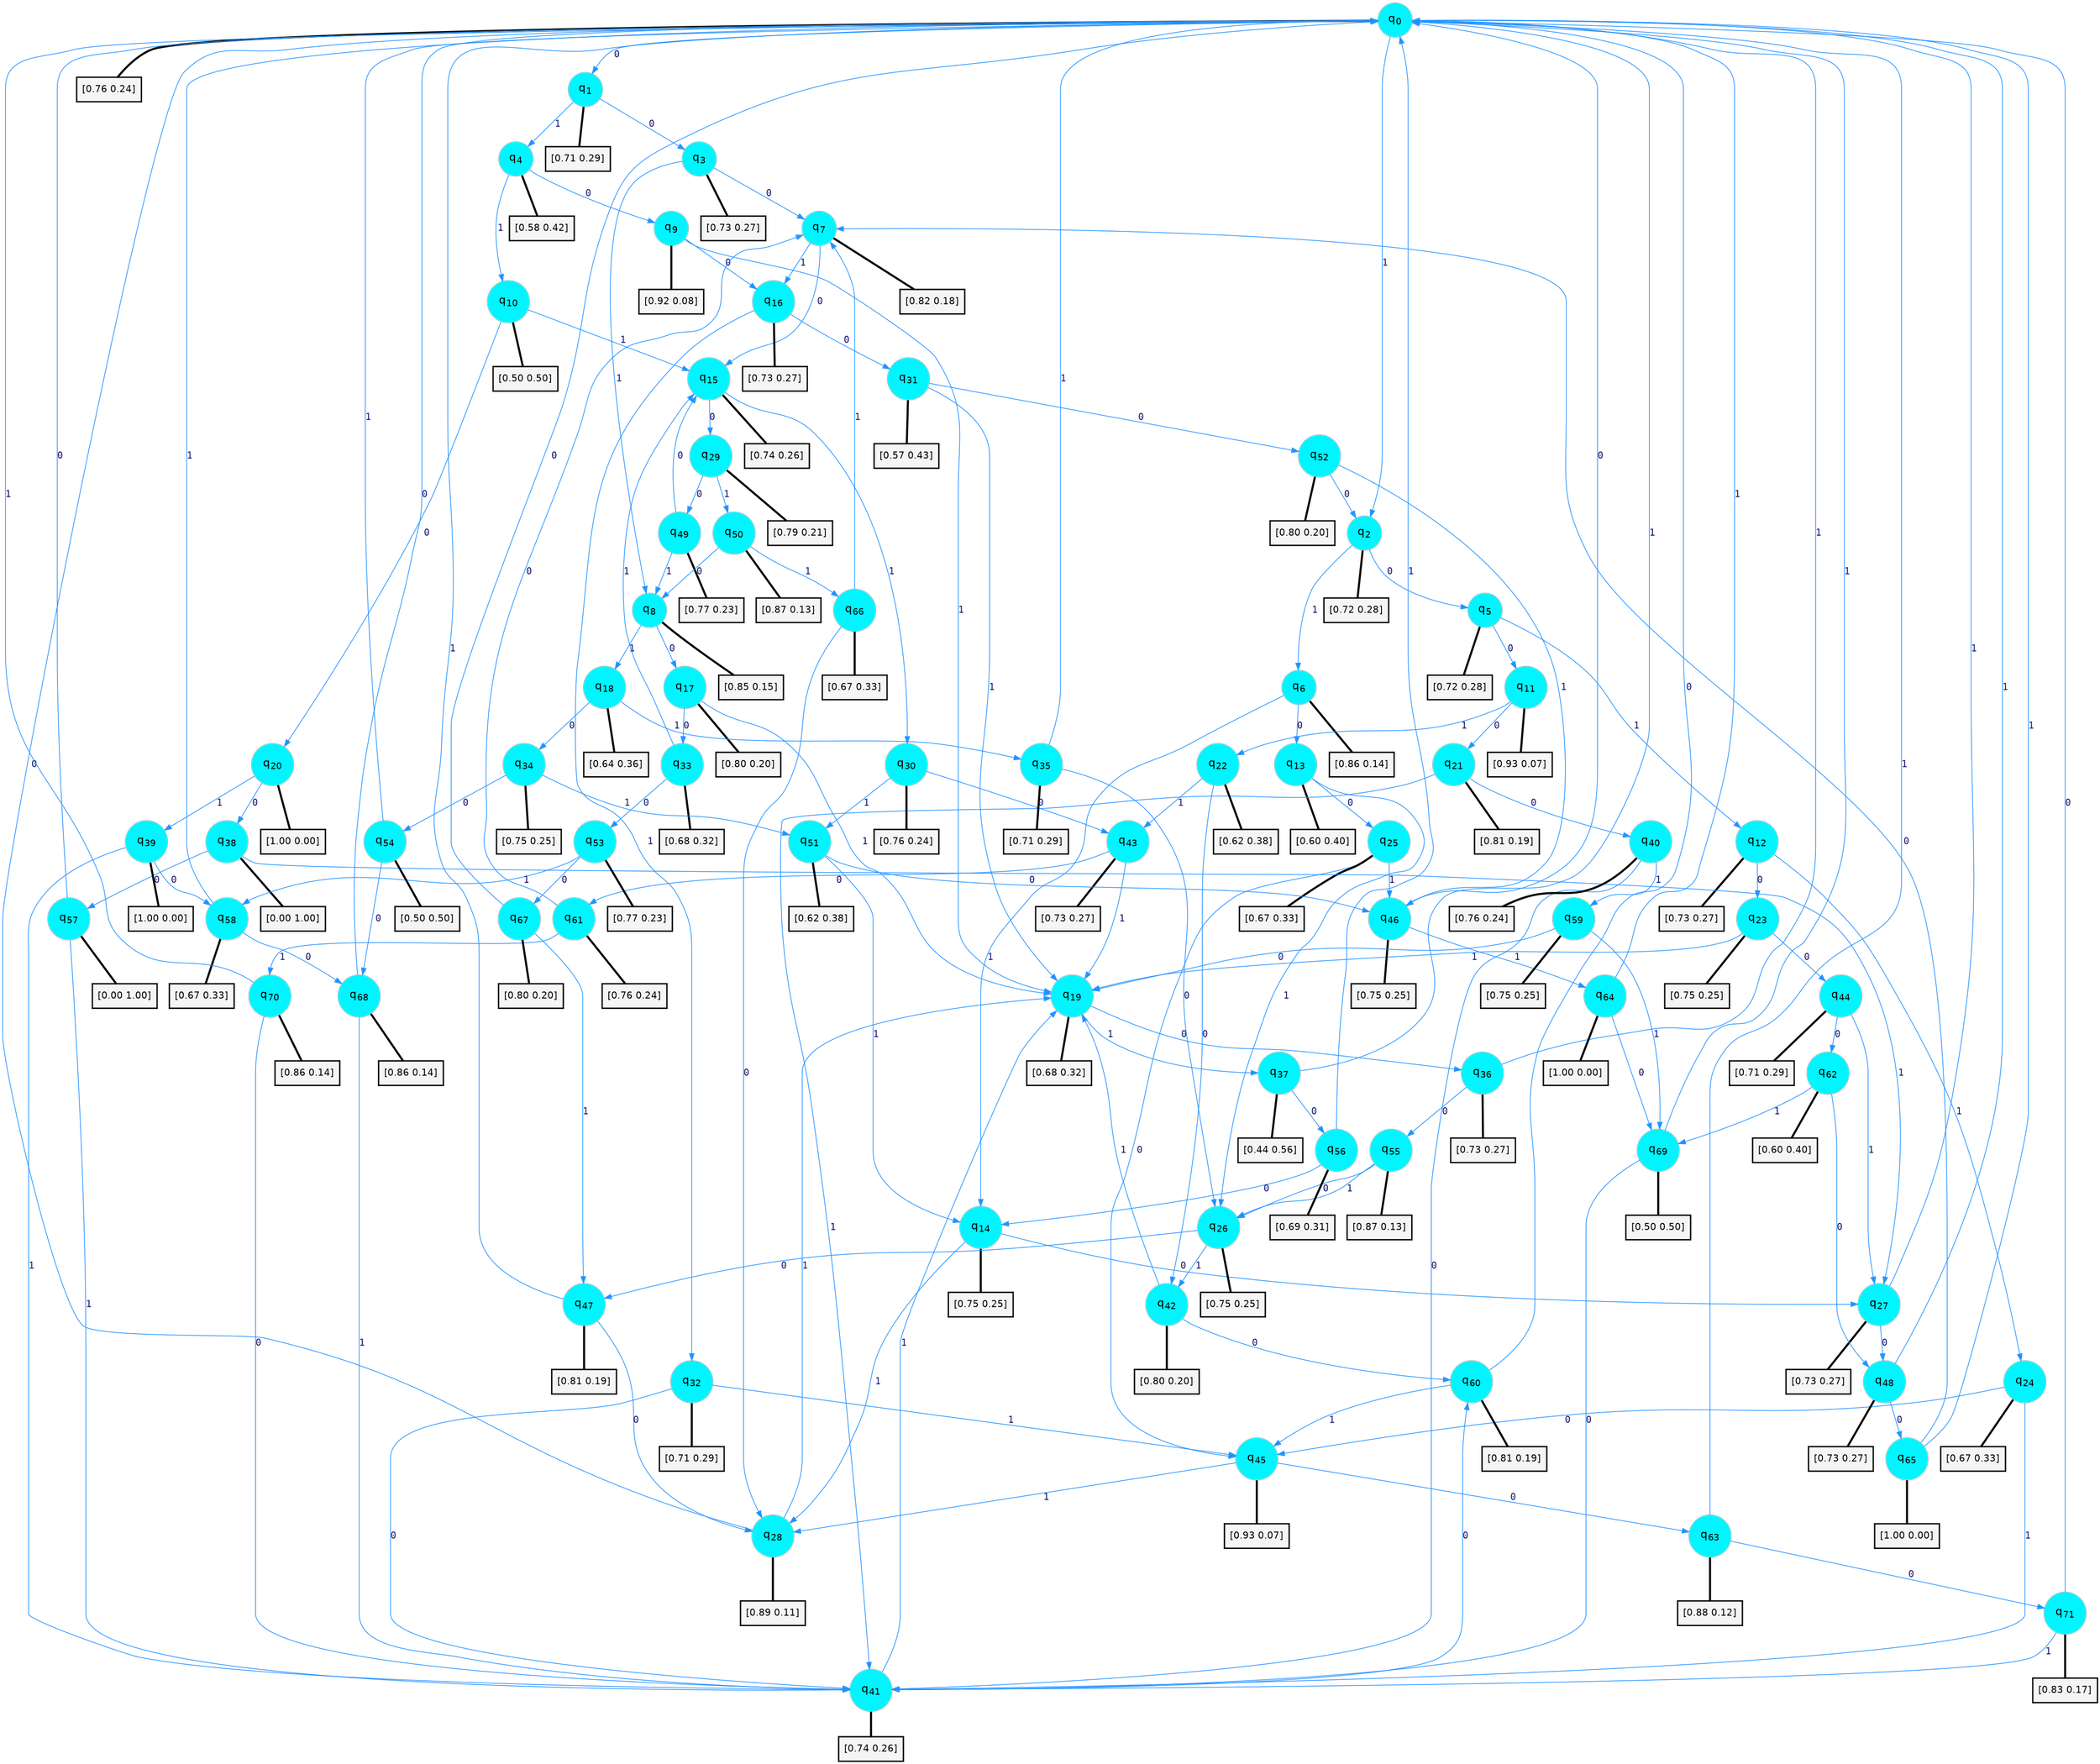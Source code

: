 digraph G {
graph [
bgcolor=transparent, dpi=300, rankdir=TD, size="40,25"];
node [
color=gray, fillcolor=turquoise1, fontcolor=black, fontname=Helvetica, fontsize=16, fontweight=bold, shape=circle, style=filled];
edge [
arrowsize=1, color=dodgerblue1, fontcolor=midnightblue, fontname=courier, fontweight=bold, penwidth=1, style=solid, weight=20];
0[label=<q<SUB>0</SUB>>];
1[label=<q<SUB>1</SUB>>];
2[label=<q<SUB>2</SUB>>];
3[label=<q<SUB>3</SUB>>];
4[label=<q<SUB>4</SUB>>];
5[label=<q<SUB>5</SUB>>];
6[label=<q<SUB>6</SUB>>];
7[label=<q<SUB>7</SUB>>];
8[label=<q<SUB>8</SUB>>];
9[label=<q<SUB>9</SUB>>];
10[label=<q<SUB>10</SUB>>];
11[label=<q<SUB>11</SUB>>];
12[label=<q<SUB>12</SUB>>];
13[label=<q<SUB>13</SUB>>];
14[label=<q<SUB>14</SUB>>];
15[label=<q<SUB>15</SUB>>];
16[label=<q<SUB>16</SUB>>];
17[label=<q<SUB>17</SUB>>];
18[label=<q<SUB>18</SUB>>];
19[label=<q<SUB>19</SUB>>];
20[label=<q<SUB>20</SUB>>];
21[label=<q<SUB>21</SUB>>];
22[label=<q<SUB>22</SUB>>];
23[label=<q<SUB>23</SUB>>];
24[label=<q<SUB>24</SUB>>];
25[label=<q<SUB>25</SUB>>];
26[label=<q<SUB>26</SUB>>];
27[label=<q<SUB>27</SUB>>];
28[label=<q<SUB>28</SUB>>];
29[label=<q<SUB>29</SUB>>];
30[label=<q<SUB>30</SUB>>];
31[label=<q<SUB>31</SUB>>];
32[label=<q<SUB>32</SUB>>];
33[label=<q<SUB>33</SUB>>];
34[label=<q<SUB>34</SUB>>];
35[label=<q<SUB>35</SUB>>];
36[label=<q<SUB>36</SUB>>];
37[label=<q<SUB>37</SUB>>];
38[label=<q<SUB>38</SUB>>];
39[label=<q<SUB>39</SUB>>];
40[label=<q<SUB>40</SUB>>];
41[label=<q<SUB>41</SUB>>];
42[label=<q<SUB>42</SUB>>];
43[label=<q<SUB>43</SUB>>];
44[label=<q<SUB>44</SUB>>];
45[label=<q<SUB>45</SUB>>];
46[label=<q<SUB>46</SUB>>];
47[label=<q<SUB>47</SUB>>];
48[label=<q<SUB>48</SUB>>];
49[label=<q<SUB>49</SUB>>];
50[label=<q<SUB>50</SUB>>];
51[label=<q<SUB>51</SUB>>];
52[label=<q<SUB>52</SUB>>];
53[label=<q<SUB>53</SUB>>];
54[label=<q<SUB>54</SUB>>];
55[label=<q<SUB>55</SUB>>];
56[label=<q<SUB>56</SUB>>];
57[label=<q<SUB>57</SUB>>];
58[label=<q<SUB>58</SUB>>];
59[label=<q<SUB>59</SUB>>];
60[label=<q<SUB>60</SUB>>];
61[label=<q<SUB>61</SUB>>];
62[label=<q<SUB>62</SUB>>];
63[label=<q<SUB>63</SUB>>];
64[label=<q<SUB>64</SUB>>];
65[label=<q<SUB>65</SUB>>];
66[label=<q<SUB>66</SUB>>];
67[label=<q<SUB>67</SUB>>];
68[label=<q<SUB>68</SUB>>];
69[label=<q<SUB>69</SUB>>];
70[label=<q<SUB>70</SUB>>];
71[label=<q<SUB>71</SUB>>];
72[label="[0.76 0.24]", shape=box,fontcolor=black, fontname=Helvetica, fontsize=14, penwidth=2, fillcolor=whitesmoke,color=black];
73[label="[0.71 0.29]", shape=box,fontcolor=black, fontname=Helvetica, fontsize=14, penwidth=2, fillcolor=whitesmoke,color=black];
74[label="[0.72 0.28]", shape=box,fontcolor=black, fontname=Helvetica, fontsize=14, penwidth=2, fillcolor=whitesmoke,color=black];
75[label="[0.73 0.27]", shape=box,fontcolor=black, fontname=Helvetica, fontsize=14, penwidth=2, fillcolor=whitesmoke,color=black];
76[label="[0.58 0.42]", shape=box,fontcolor=black, fontname=Helvetica, fontsize=14, penwidth=2, fillcolor=whitesmoke,color=black];
77[label="[0.72 0.28]", shape=box,fontcolor=black, fontname=Helvetica, fontsize=14, penwidth=2, fillcolor=whitesmoke,color=black];
78[label="[0.86 0.14]", shape=box,fontcolor=black, fontname=Helvetica, fontsize=14, penwidth=2, fillcolor=whitesmoke,color=black];
79[label="[0.82 0.18]", shape=box,fontcolor=black, fontname=Helvetica, fontsize=14, penwidth=2, fillcolor=whitesmoke,color=black];
80[label="[0.85 0.15]", shape=box,fontcolor=black, fontname=Helvetica, fontsize=14, penwidth=2, fillcolor=whitesmoke,color=black];
81[label="[0.92 0.08]", shape=box,fontcolor=black, fontname=Helvetica, fontsize=14, penwidth=2, fillcolor=whitesmoke,color=black];
82[label="[0.50 0.50]", shape=box,fontcolor=black, fontname=Helvetica, fontsize=14, penwidth=2, fillcolor=whitesmoke,color=black];
83[label="[0.93 0.07]", shape=box,fontcolor=black, fontname=Helvetica, fontsize=14, penwidth=2, fillcolor=whitesmoke,color=black];
84[label="[0.73 0.27]", shape=box,fontcolor=black, fontname=Helvetica, fontsize=14, penwidth=2, fillcolor=whitesmoke,color=black];
85[label="[0.60 0.40]", shape=box,fontcolor=black, fontname=Helvetica, fontsize=14, penwidth=2, fillcolor=whitesmoke,color=black];
86[label="[0.75 0.25]", shape=box,fontcolor=black, fontname=Helvetica, fontsize=14, penwidth=2, fillcolor=whitesmoke,color=black];
87[label="[0.74 0.26]", shape=box,fontcolor=black, fontname=Helvetica, fontsize=14, penwidth=2, fillcolor=whitesmoke,color=black];
88[label="[0.73 0.27]", shape=box,fontcolor=black, fontname=Helvetica, fontsize=14, penwidth=2, fillcolor=whitesmoke,color=black];
89[label="[0.80 0.20]", shape=box,fontcolor=black, fontname=Helvetica, fontsize=14, penwidth=2, fillcolor=whitesmoke,color=black];
90[label="[0.64 0.36]", shape=box,fontcolor=black, fontname=Helvetica, fontsize=14, penwidth=2, fillcolor=whitesmoke,color=black];
91[label="[0.68 0.32]", shape=box,fontcolor=black, fontname=Helvetica, fontsize=14, penwidth=2, fillcolor=whitesmoke,color=black];
92[label="[1.00 0.00]", shape=box,fontcolor=black, fontname=Helvetica, fontsize=14, penwidth=2, fillcolor=whitesmoke,color=black];
93[label="[0.81 0.19]", shape=box,fontcolor=black, fontname=Helvetica, fontsize=14, penwidth=2, fillcolor=whitesmoke,color=black];
94[label="[0.62 0.38]", shape=box,fontcolor=black, fontname=Helvetica, fontsize=14, penwidth=2, fillcolor=whitesmoke,color=black];
95[label="[0.75 0.25]", shape=box,fontcolor=black, fontname=Helvetica, fontsize=14, penwidth=2, fillcolor=whitesmoke,color=black];
96[label="[0.67 0.33]", shape=box,fontcolor=black, fontname=Helvetica, fontsize=14, penwidth=2, fillcolor=whitesmoke,color=black];
97[label="[0.67 0.33]", shape=box,fontcolor=black, fontname=Helvetica, fontsize=14, penwidth=2, fillcolor=whitesmoke,color=black];
98[label="[0.75 0.25]", shape=box,fontcolor=black, fontname=Helvetica, fontsize=14, penwidth=2, fillcolor=whitesmoke,color=black];
99[label="[0.73 0.27]", shape=box,fontcolor=black, fontname=Helvetica, fontsize=14, penwidth=2, fillcolor=whitesmoke,color=black];
100[label="[0.89 0.11]", shape=box,fontcolor=black, fontname=Helvetica, fontsize=14, penwidth=2, fillcolor=whitesmoke,color=black];
101[label="[0.79 0.21]", shape=box,fontcolor=black, fontname=Helvetica, fontsize=14, penwidth=2, fillcolor=whitesmoke,color=black];
102[label="[0.76 0.24]", shape=box,fontcolor=black, fontname=Helvetica, fontsize=14, penwidth=2, fillcolor=whitesmoke,color=black];
103[label="[0.57 0.43]", shape=box,fontcolor=black, fontname=Helvetica, fontsize=14, penwidth=2, fillcolor=whitesmoke,color=black];
104[label="[0.71 0.29]", shape=box,fontcolor=black, fontname=Helvetica, fontsize=14, penwidth=2, fillcolor=whitesmoke,color=black];
105[label="[0.68 0.32]", shape=box,fontcolor=black, fontname=Helvetica, fontsize=14, penwidth=2, fillcolor=whitesmoke,color=black];
106[label="[0.75 0.25]", shape=box,fontcolor=black, fontname=Helvetica, fontsize=14, penwidth=2, fillcolor=whitesmoke,color=black];
107[label="[0.71 0.29]", shape=box,fontcolor=black, fontname=Helvetica, fontsize=14, penwidth=2, fillcolor=whitesmoke,color=black];
108[label="[0.73 0.27]", shape=box,fontcolor=black, fontname=Helvetica, fontsize=14, penwidth=2, fillcolor=whitesmoke,color=black];
109[label="[0.44 0.56]", shape=box,fontcolor=black, fontname=Helvetica, fontsize=14, penwidth=2, fillcolor=whitesmoke,color=black];
110[label="[0.00 1.00]", shape=box,fontcolor=black, fontname=Helvetica, fontsize=14, penwidth=2, fillcolor=whitesmoke,color=black];
111[label="[1.00 0.00]", shape=box,fontcolor=black, fontname=Helvetica, fontsize=14, penwidth=2, fillcolor=whitesmoke,color=black];
112[label="[0.76 0.24]", shape=box,fontcolor=black, fontname=Helvetica, fontsize=14, penwidth=2, fillcolor=whitesmoke,color=black];
113[label="[0.74 0.26]", shape=box,fontcolor=black, fontname=Helvetica, fontsize=14, penwidth=2, fillcolor=whitesmoke,color=black];
114[label="[0.80 0.20]", shape=box,fontcolor=black, fontname=Helvetica, fontsize=14, penwidth=2, fillcolor=whitesmoke,color=black];
115[label="[0.73 0.27]", shape=box,fontcolor=black, fontname=Helvetica, fontsize=14, penwidth=2, fillcolor=whitesmoke,color=black];
116[label="[0.71 0.29]", shape=box,fontcolor=black, fontname=Helvetica, fontsize=14, penwidth=2, fillcolor=whitesmoke,color=black];
117[label="[0.93 0.07]", shape=box,fontcolor=black, fontname=Helvetica, fontsize=14, penwidth=2, fillcolor=whitesmoke,color=black];
118[label="[0.75 0.25]", shape=box,fontcolor=black, fontname=Helvetica, fontsize=14, penwidth=2, fillcolor=whitesmoke,color=black];
119[label="[0.81 0.19]", shape=box,fontcolor=black, fontname=Helvetica, fontsize=14, penwidth=2, fillcolor=whitesmoke,color=black];
120[label="[0.73 0.27]", shape=box,fontcolor=black, fontname=Helvetica, fontsize=14, penwidth=2, fillcolor=whitesmoke,color=black];
121[label="[0.77 0.23]", shape=box,fontcolor=black, fontname=Helvetica, fontsize=14, penwidth=2, fillcolor=whitesmoke,color=black];
122[label="[0.87 0.13]", shape=box,fontcolor=black, fontname=Helvetica, fontsize=14, penwidth=2, fillcolor=whitesmoke,color=black];
123[label="[0.62 0.38]", shape=box,fontcolor=black, fontname=Helvetica, fontsize=14, penwidth=2, fillcolor=whitesmoke,color=black];
124[label="[0.80 0.20]", shape=box,fontcolor=black, fontname=Helvetica, fontsize=14, penwidth=2, fillcolor=whitesmoke,color=black];
125[label="[0.77 0.23]", shape=box,fontcolor=black, fontname=Helvetica, fontsize=14, penwidth=2, fillcolor=whitesmoke,color=black];
126[label="[0.50 0.50]", shape=box,fontcolor=black, fontname=Helvetica, fontsize=14, penwidth=2, fillcolor=whitesmoke,color=black];
127[label="[0.87 0.13]", shape=box,fontcolor=black, fontname=Helvetica, fontsize=14, penwidth=2, fillcolor=whitesmoke,color=black];
128[label="[0.69 0.31]", shape=box,fontcolor=black, fontname=Helvetica, fontsize=14, penwidth=2, fillcolor=whitesmoke,color=black];
129[label="[0.00 1.00]", shape=box,fontcolor=black, fontname=Helvetica, fontsize=14, penwidth=2, fillcolor=whitesmoke,color=black];
130[label="[0.67 0.33]", shape=box,fontcolor=black, fontname=Helvetica, fontsize=14, penwidth=2, fillcolor=whitesmoke,color=black];
131[label="[0.75 0.25]", shape=box,fontcolor=black, fontname=Helvetica, fontsize=14, penwidth=2, fillcolor=whitesmoke,color=black];
132[label="[0.81 0.19]", shape=box,fontcolor=black, fontname=Helvetica, fontsize=14, penwidth=2, fillcolor=whitesmoke,color=black];
133[label="[0.76 0.24]", shape=box,fontcolor=black, fontname=Helvetica, fontsize=14, penwidth=2, fillcolor=whitesmoke,color=black];
134[label="[0.60 0.40]", shape=box,fontcolor=black, fontname=Helvetica, fontsize=14, penwidth=2, fillcolor=whitesmoke,color=black];
135[label="[0.88 0.12]", shape=box,fontcolor=black, fontname=Helvetica, fontsize=14, penwidth=2, fillcolor=whitesmoke,color=black];
136[label="[1.00 0.00]", shape=box,fontcolor=black, fontname=Helvetica, fontsize=14, penwidth=2, fillcolor=whitesmoke,color=black];
137[label="[1.00 0.00]", shape=box,fontcolor=black, fontname=Helvetica, fontsize=14, penwidth=2, fillcolor=whitesmoke,color=black];
138[label="[0.67 0.33]", shape=box,fontcolor=black, fontname=Helvetica, fontsize=14, penwidth=2, fillcolor=whitesmoke,color=black];
139[label="[0.80 0.20]", shape=box,fontcolor=black, fontname=Helvetica, fontsize=14, penwidth=2, fillcolor=whitesmoke,color=black];
140[label="[0.86 0.14]", shape=box,fontcolor=black, fontname=Helvetica, fontsize=14, penwidth=2, fillcolor=whitesmoke,color=black];
141[label="[0.50 0.50]", shape=box,fontcolor=black, fontname=Helvetica, fontsize=14, penwidth=2, fillcolor=whitesmoke,color=black];
142[label="[0.86 0.14]", shape=box,fontcolor=black, fontname=Helvetica, fontsize=14, penwidth=2, fillcolor=whitesmoke,color=black];
143[label="[0.83 0.17]", shape=box,fontcolor=black, fontname=Helvetica, fontsize=14, penwidth=2, fillcolor=whitesmoke,color=black];
0->1 [label=0];
0->2 [label=1];
0->72 [arrowhead=none, penwidth=3,color=black];
1->3 [label=0];
1->4 [label=1];
1->73 [arrowhead=none, penwidth=3,color=black];
2->5 [label=0];
2->6 [label=1];
2->74 [arrowhead=none, penwidth=3,color=black];
3->7 [label=0];
3->8 [label=1];
3->75 [arrowhead=none, penwidth=3,color=black];
4->9 [label=0];
4->10 [label=1];
4->76 [arrowhead=none, penwidth=3,color=black];
5->11 [label=0];
5->12 [label=1];
5->77 [arrowhead=none, penwidth=3,color=black];
6->13 [label=0];
6->14 [label=1];
6->78 [arrowhead=none, penwidth=3,color=black];
7->15 [label=0];
7->16 [label=1];
7->79 [arrowhead=none, penwidth=3,color=black];
8->17 [label=0];
8->18 [label=1];
8->80 [arrowhead=none, penwidth=3,color=black];
9->16 [label=0];
9->19 [label=1];
9->81 [arrowhead=none, penwidth=3,color=black];
10->20 [label=0];
10->15 [label=1];
10->82 [arrowhead=none, penwidth=3,color=black];
11->21 [label=0];
11->22 [label=1];
11->83 [arrowhead=none, penwidth=3,color=black];
12->23 [label=0];
12->24 [label=1];
12->84 [arrowhead=none, penwidth=3,color=black];
13->25 [label=0];
13->26 [label=1];
13->85 [arrowhead=none, penwidth=3,color=black];
14->27 [label=0];
14->28 [label=1];
14->86 [arrowhead=none, penwidth=3,color=black];
15->29 [label=0];
15->30 [label=1];
15->87 [arrowhead=none, penwidth=3,color=black];
16->31 [label=0];
16->32 [label=1];
16->88 [arrowhead=none, penwidth=3,color=black];
17->33 [label=0];
17->19 [label=1];
17->89 [arrowhead=none, penwidth=3,color=black];
18->34 [label=0];
18->35 [label=1];
18->90 [arrowhead=none, penwidth=3,color=black];
19->36 [label=0];
19->37 [label=1];
19->91 [arrowhead=none, penwidth=3,color=black];
20->38 [label=0];
20->39 [label=1];
20->92 [arrowhead=none, penwidth=3,color=black];
21->40 [label=0];
21->41 [label=1];
21->93 [arrowhead=none, penwidth=3,color=black];
22->42 [label=0];
22->43 [label=1];
22->94 [arrowhead=none, penwidth=3,color=black];
23->44 [label=0];
23->19 [label=1];
23->95 [arrowhead=none, penwidth=3,color=black];
24->45 [label=0];
24->41 [label=1];
24->96 [arrowhead=none, penwidth=3,color=black];
25->45 [label=0];
25->46 [label=1];
25->97 [arrowhead=none, penwidth=3,color=black];
26->47 [label=0];
26->42 [label=1];
26->98 [arrowhead=none, penwidth=3,color=black];
27->48 [label=0];
27->0 [label=1];
27->99 [arrowhead=none, penwidth=3,color=black];
28->0 [label=0];
28->19 [label=1];
28->100 [arrowhead=none, penwidth=3,color=black];
29->49 [label=0];
29->50 [label=1];
29->101 [arrowhead=none, penwidth=3,color=black];
30->43 [label=0];
30->51 [label=1];
30->102 [arrowhead=none, penwidth=3,color=black];
31->52 [label=0];
31->19 [label=1];
31->103 [arrowhead=none, penwidth=3,color=black];
32->41 [label=0];
32->45 [label=1];
32->104 [arrowhead=none, penwidth=3,color=black];
33->53 [label=0];
33->15 [label=1];
33->105 [arrowhead=none, penwidth=3,color=black];
34->54 [label=0];
34->51 [label=1];
34->106 [arrowhead=none, penwidth=3,color=black];
35->26 [label=0];
35->0 [label=1];
35->107 [arrowhead=none, penwidth=3,color=black];
36->55 [label=0];
36->0 [label=1];
36->108 [arrowhead=none, penwidth=3,color=black];
37->56 [label=0];
37->0 [label=1];
37->109 [arrowhead=none, penwidth=3,color=black];
38->57 [label=0];
38->27 [label=1];
38->110 [arrowhead=none, penwidth=3,color=black];
39->58 [label=0];
39->41 [label=1];
39->111 [arrowhead=none, penwidth=3,color=black];
40->41 [label=0];
40->59 [label=1];
40->112 [arrowhead=none, penwidth=3,color=black];
41->60 [label=0];
41->19 [label=1];
41->113 [arrowhead=none, penwidth=3,color=black];
42->60 [label=0];
42->19 [label=1];
42->114 [arrowhead=none, penwidth=3,color=black];
43->61 [label=0];
43->19 [label=1];
43->115 [arrowhead=none, penwidth=3,color=black];
44->62 [label=0];
44->27 [label=1];
44->116 [arrowhead=none, penwidth=3,color=black];
45->63 [label=0];
45->28 [label=1];
45->117 [arrowhead=none, penwidth=3,color=black];
46->0 [label=0];
46->64 [label=1];
46->118 [arrowhead=none, penwidth=3,color=black];
47->28 [label=0];
47->0 [label=1];
47->119 [arrowhead=none, penwidth=3,color=black];
48->65 [label=0];
48->0 [label=1];
48->120 [arrowhead=none, penwidth=3,color=black];
49->15 [label=0];
49->8 [label=1];
49->121 [arrowhead=none, penwidth=3,color=black];
50->8 [label=0];
50->66 [label=1];
50->122 [arrowhead=none, penwidth=3,color=black];
51->46 [label=0];
51->14 [label=1];
51->123 [arrowhead=none, penwidth=3,color=black];
52->2 [label=0];
52->46 [label=1];
52->124 [arrowhead=none, penwidth=3,color=black];
53->67 [label=0];
53->58 [label=1];
53->125 [arrowhead=none, penwidth=3,color=black];
54->68 [label=0];
54->0 [label=1];
54->126 [arrowhead=none, penwidth=3,color=black];
55->26 [label=0];
55->26 [label=1];
55->127 [arrowhead=none, penwidth=3,color=black];
56->14 [label=0];
56->0 [label=1];
56->128 [arrowhead=none, penwidth=3,color=black];
57->0 [label=0];
57->41 [label=1];
57->129 [arrowhead=none, penwidth=3,color=black];
58->68 [label=0];
58->0 [label=1];
58->130 [arrowhead=none, penwidth=3,color=black];
59->19 [label=0];
59->69 [label=1];
59->131 [arrowhead=none, penwidth=3,color=black];
60->0 [label=0];
60->45 [label=1];
60->132 [arrowhead=none, penwidth=3,color=black];
61->7 [label=0];
61->70 [label=1];
61->133 [arrowhead=none, penwidth=3,color=black];
62->48 [label=0];
62->69 [label=1];
62->134 [arrowhead=none, penwidth=3,color=black];
63->71 [label=0];
63->0 [label=1];
63->135 [arrowhead=none, penwidth=3,color=black];
64->69 [label=0];
64->0 [label=1];
64->136 [arrowhead=none, penwidth=3,color=black];
65->7 [label=0];
65->0 [label=1];
65->137 [arrowhead=none, penwidth=3,color=black];
66->28 [label=0];
66->7 [label=1];
66->138 [arrowhead=none, penwidth=3,color=black];
67->0 [label=0];
67->47 [label=1];
67->139 [arrowhead=none, penwidth=3,color=black];
68->0 [label=0];
68->41 [label=1];
68->140 [arrowhead=none, penwidth=3,color=black];
69->41 [label=0];
69->0 [label=1];
69->141 [arrowhead=none, penwidth=3,color=black];
70->41 [label=0];
70->0 [label=1];
70->142 [arrowhead=none, penwidth=3,color=black];
71->0 [label=0];
71->41 [label=1];
71->143 [arrowhead=none, penwidth=3,color=black];
}
